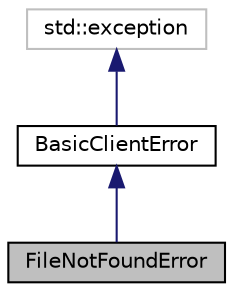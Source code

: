 digraph "FileNotFoundError"
{
 // LATEX_PDF_SIZE
  edge [fontname="Helvetica",fontsize="10",labelfontname="Helvetica",labelfontsize="10"];
  node [fontname="Helvetica",fontsize="10",shape=record];
  Node1 [label="FileNotFoundError",height=0.2,width=0.4,color="black", fillcolor="grey75", style="filled", fontcolor="black",tooltip="Класс для обработки ошибок \"файл не найден\"."];
  Node2 -> Node1 [dir="back",color="midnightblue",fontsize="10",style="solid",fontname="Helvetica"];
  Node2 [label="BasicClientError",height=0.2,width=0.4,color="black", fillcolor="white", style="filled",URL="$classBasicClientError.html",tooltip="Базовый класс для клиентских ошибок."];
  Node3 -> Node2 [dir="back",color="midnightblue",fontsize="10",style="solid",fontname="Helvetica"];
  Node3 [label="std::exception",height=0.2,width=0.4,color="grey75", fillcolor="white", style="filled",tooltip=" "];
}
